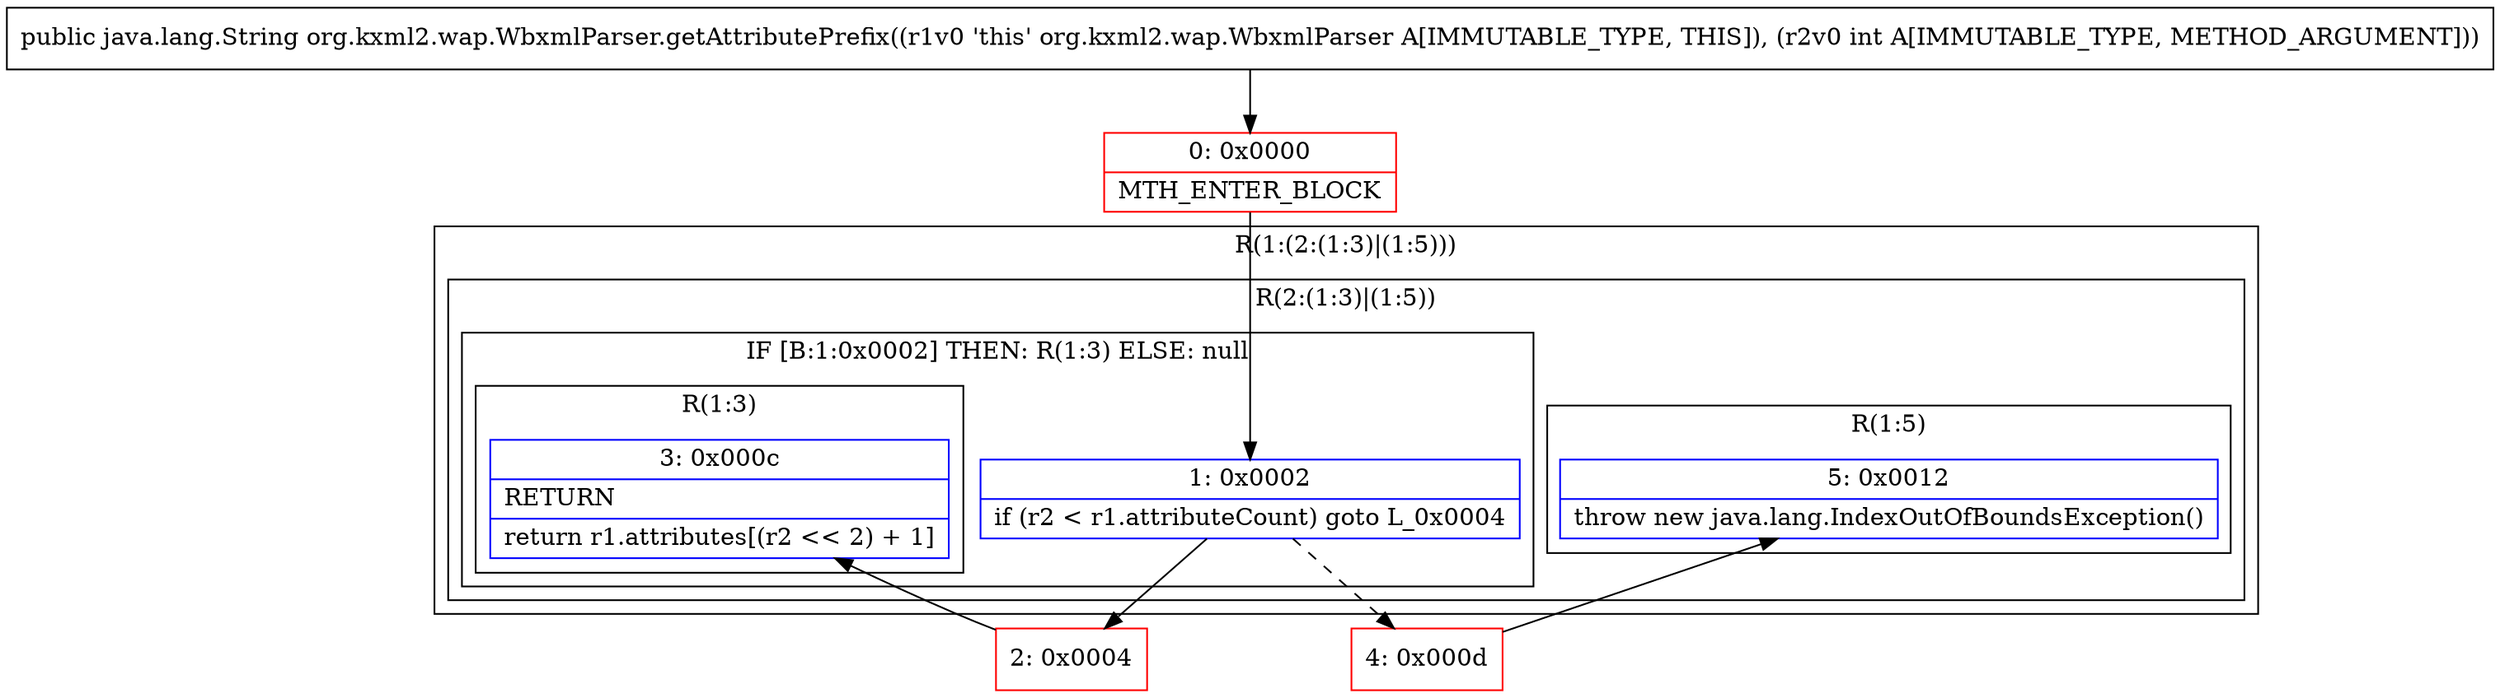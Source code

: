 digraph "CFG fororg.kxml2.wap.WbxmlParser.getAttributePrefix(I)Ljava\/lang\/String;" {
subgraph cluster_Region_1510413916 {
label = "R(1:(2:(1:3)|(1:5)))";
node [shape=record,color=blue];
subgraph cluster_Region_609611998 {
label = "R(2:(1:3)|(1:5))";
node [shape=record,color=blue];
subgraph cluster_IfRegion_1112755939 {
label = "IF [B:1:0x0002] THEN: R(1:3) ELSE: null";
node [shape=record,color=blue];
Node_1 [shape=record,label="{1\:\ 0x0002|if (r2 \< r1.attributeCount) goto L_0x0004\l}"];
subgraph cluster_Region_647636324 {
label = "R(1:3)";
node [shape=record,color=blue];
Node_3 [shape=record,label="{3\:\ 0x000c|RETURN\l|return r1.attributes[(r2 \<\< 2) + 1]\l}"];
}
}
subgraph cluster_Region_1145922077 {
label = "R(1:5)";
node [shape=record,color=blue];
Node_5 [shape=record,label="{5\:\ 0x0012|throw new java.lang.IndexOutOfBoundsException()\l}"];
}
}
}
Node_0 [shape=record,color=red,label="{0\:\ 0x0000|MTH_ENTER_BLOCK\l}"];
Node_2 [shape=record,color=red,label="{2\:\ 0x0004}"];
Node_4 [shape=record,color=red,label="{4\:\ 0x000d}"];
MethodNode[shape=record,label="{public java.lang.String org.kxml2.wap.WbxmlParser.getAttributePrefix((r1v0 'this' org.kxml2.wap.WbxmlParser A[IMMUTABLE_TYPE, THIS]), (r2v0 int A[IMMUTABLE_TYPE, METHOD_ARGUMENT])) }"];
MethodNode -> Node_0;
Node_1 -> Node_2;
Node_1 -> Node_4[style=dashed];
Node_0 -> Node_1;
Node_2 -> Node_3;
Node_4 -> Node_5;
}

